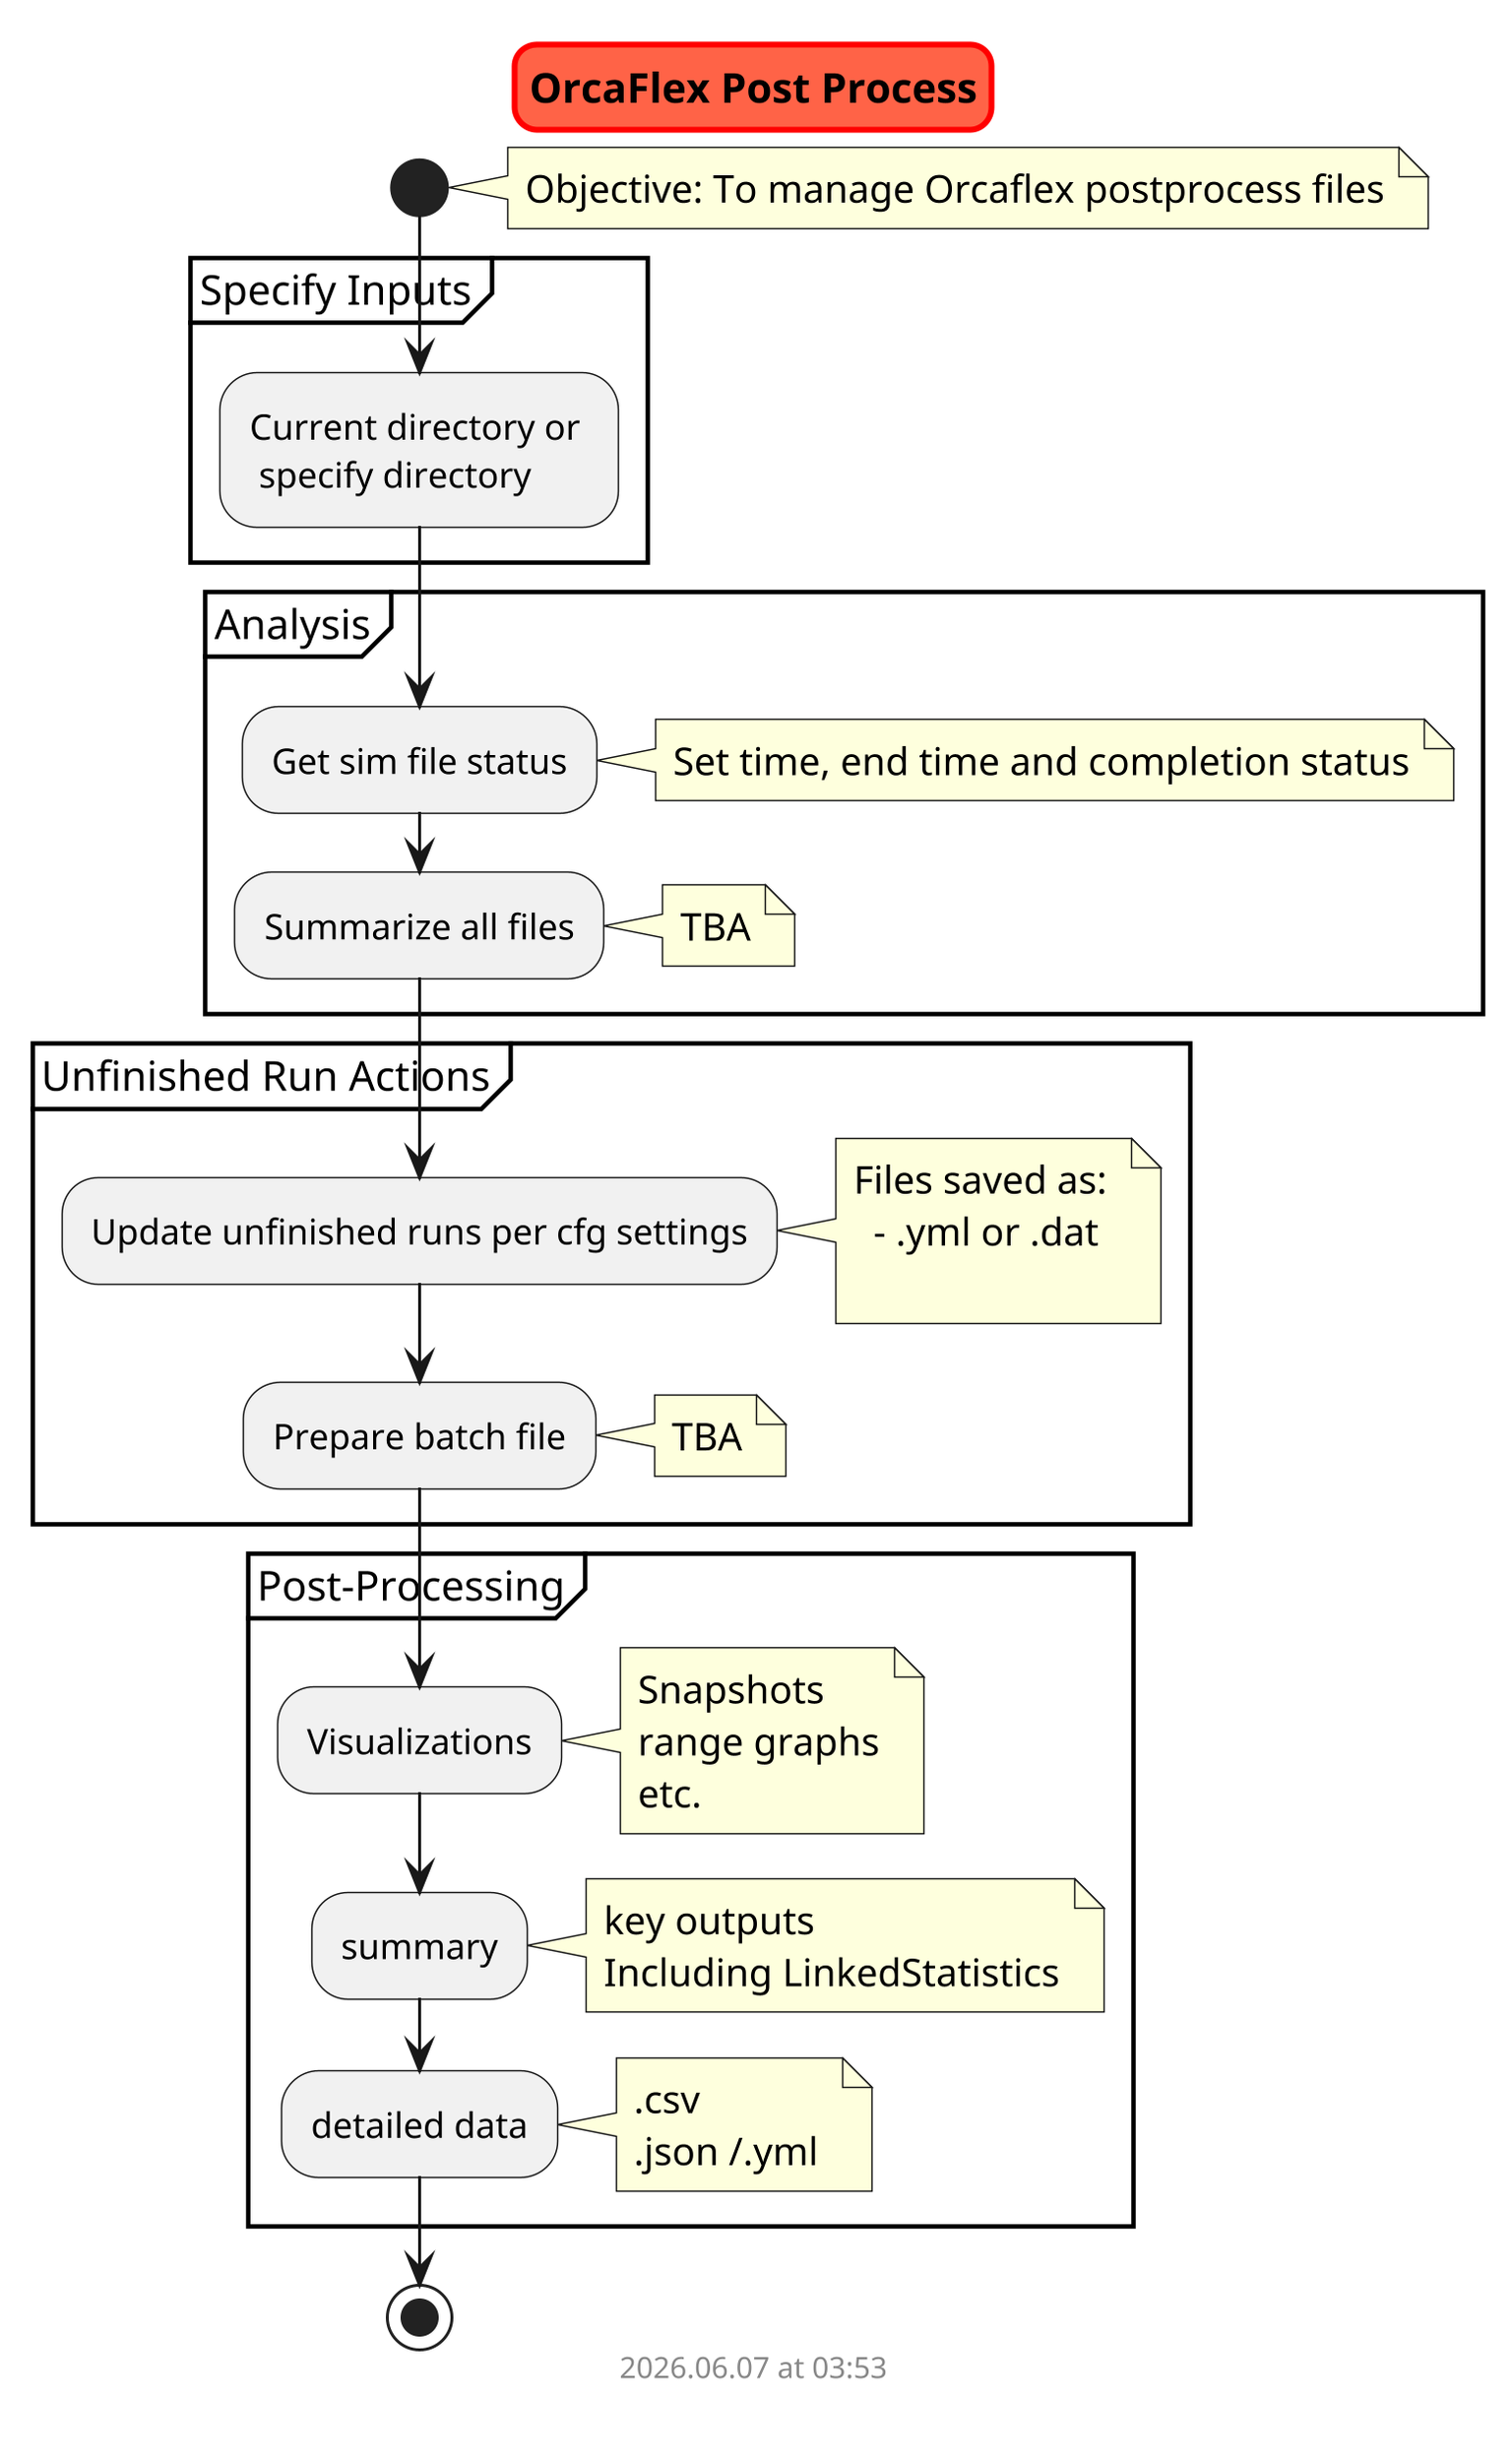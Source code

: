 @startuml orcaflex_post_process
scale 3
skinparam titleBorderRoundCorner 15
skinparam titleBorderThickness 2
skinparam titleBorderColor red
skinparam titleBackgroundColor Tomato

title OrcaFlex Post Process

start

    note right
        Objective: To manage Orcaflex postprocess files
    end note

    partition "Specify Inputs" {

        :Current directory or \n specify directory;

    }

    partition "Analysis" {
        :Get sim file status;
            note right
                Set time, end time and completion status
            end note

        :Summarize all files;
            note right
                TBA
            end note

    }

    partition "Unfinished Run Actions" {
        :Update unfinished runs per cfg settings;
            note right
                Files saved as: 
                  - .yml or .dat
                  
            end note

        :Prepare batch file;
            note right
                TBA
            end note
    }

    partition "Post-Processing" {
        :Visualizations;
            note right
                Snapshots
                range graphs
                etc.
            end note

        :summary;
            note right
                key outputs
                Including LinkedStatistics
            end note

        :detailed data;
            note right
                .csv
                .json /.yml 
            end note

    }

stop

footer
%date("yyyy.MM.dd' at 'HH:mm")
%filename()
end footer

@enduml
